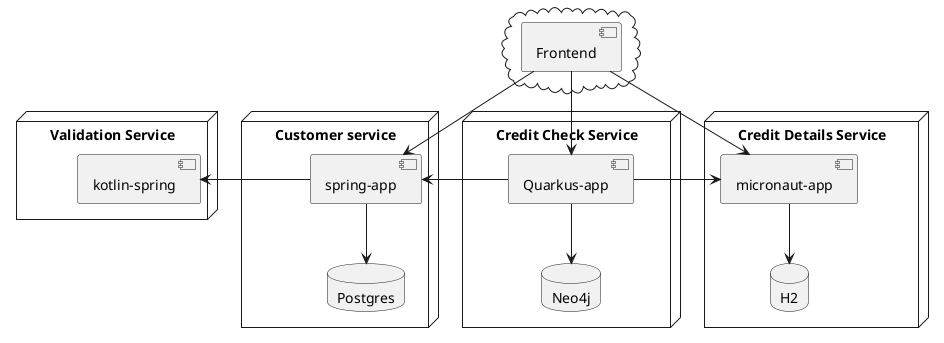 @startuml
cloud {
[Frontend]
}
node "Customer service"{
[spring-app]
database "Postgres"
}

node "Validation Service" {
[kotlin-spring]
}

node "Credit Details Service" {
[micronaut-app]
database "H2"
}

node "Credit Check Service" {
[Quarkus-app]
database "Neo4j"

}

[Frontend] -down-> [spring-app]
[Frontend] -down-> [micronaut-app]
[Frontend] -down-> [Quarkus-app]

[spring-app] -left-> [kotlin-spring]
[spring-app] -down-> [Postgres]

[Quarkus-app] ->  [micronaut-app]
[Quarkus-app] ->  [spring-app]
[Quarkus-app] -down->  [Neo4j]

[micronaut-app] -down->  [H2]

@enduml